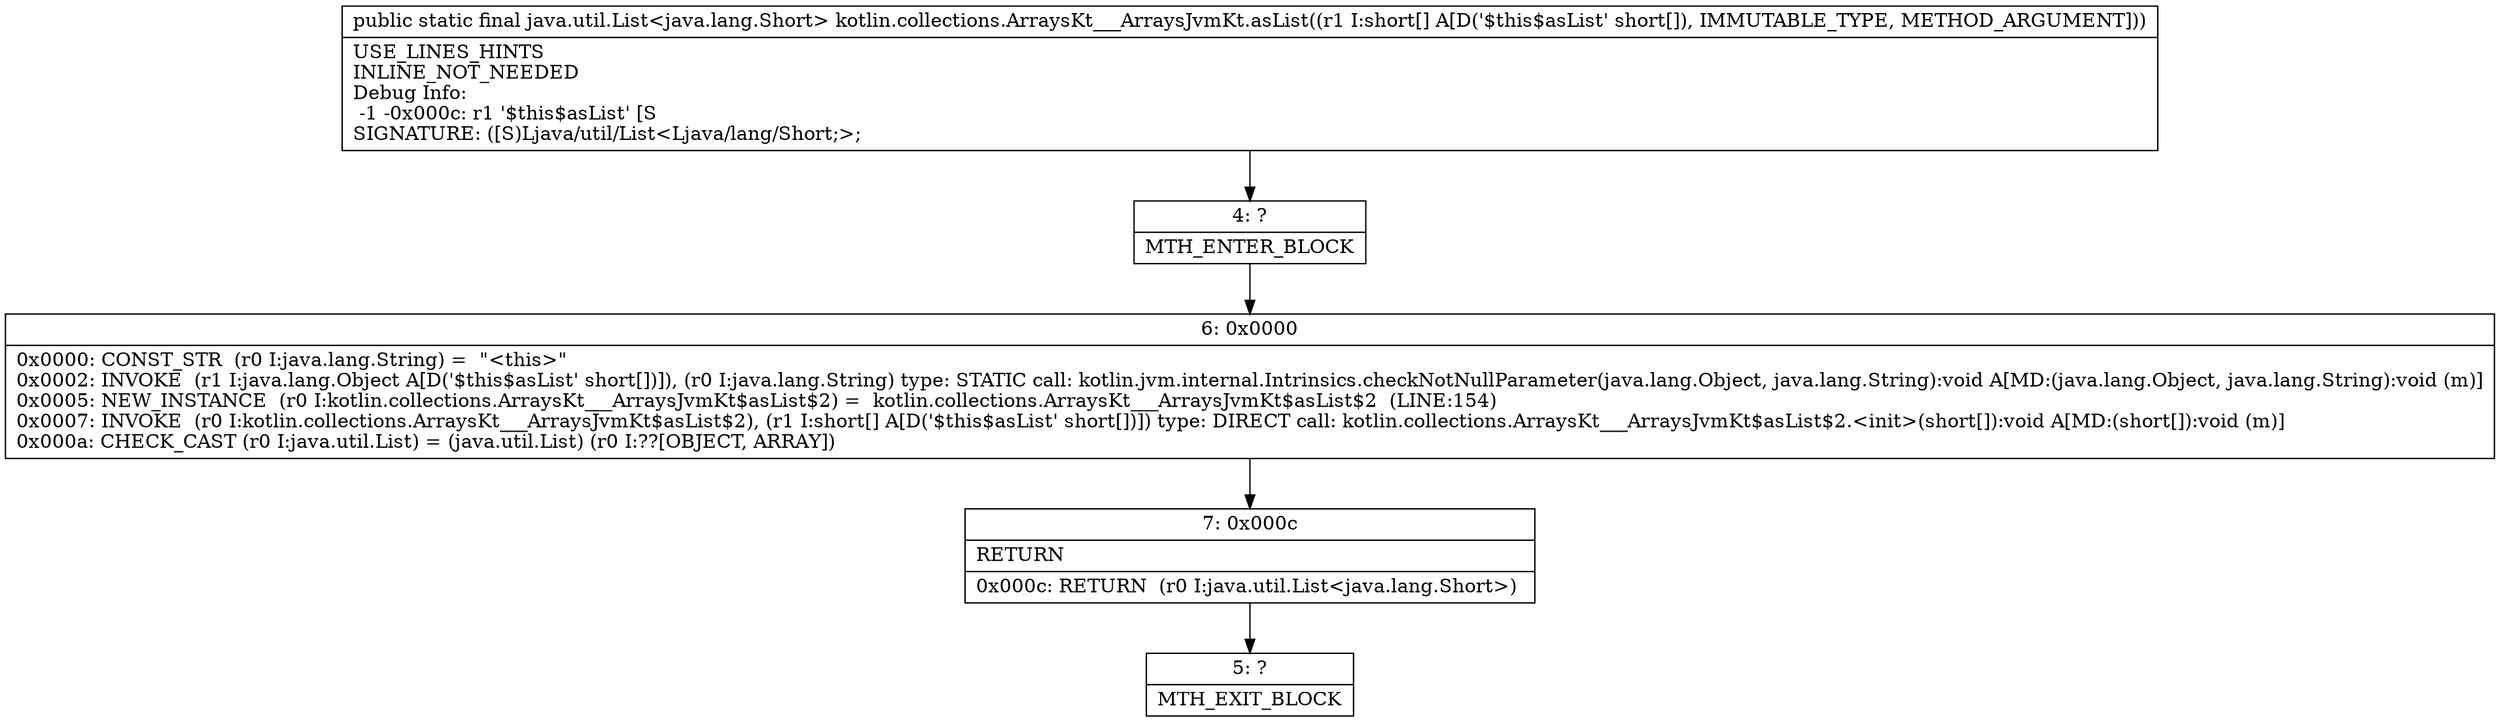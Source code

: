 digraph "CFG forkotlin.collections.ArraysKt___ArraysJvmKt.asList([S)Ljava\/util\/List;" {
Node_4 [shape=record,label="{4\:\ ?|MTH_ENTER_BLOCK\l}"];
Node_6 [shape=record,label="{6\:\ 0x0000|0x0000: CONST_STR  (r0 I:java.lang.String) =  \"\<this\>\" \l0x0002: INVOKE  (r1 I:java.lang.Object A[D('$this$asList' short[])]), (r0 I:java.lang.String) type: STATIC call: kotlin.jvm.internal.Intrinsics.checkNotNullParameter(java.lang.Object, java.lang.String):void A[MD:(java.lang.Object, java.lang.String):void (m)]\l0x0005: NEW_INSTANCE  (r0 I:kotlin.collections.ArraysKt___ArraysJvmKt$asList$2) =  kotlin.collections.ArraysKt___ArraysJvmKt$asList$2  (LINE:154)\l0x0007: INVOKE  (r0 I:kotlin.collections.ArraysKt___ArraysJvmKt$asList$2), (r1 I:short[] A[D('$this$asList' short[])]) type: DIRECT call: kotlin.collections.ArraysKt___ArraysJvmKt$asList$2.\<init\>(short[]):void A[MD:(short[]):void (m)]\l0x000a: CHECK_CAST (r0 I:java.util.List) = (java.util.List) (r0 I:??[OBJECT, ARRAY]) \l}"];
Node_7 [shape=record,label="{7\:\ 0x000c|RETURN\l|0x000c: RETURN  (r0 I:java.util.List\<java.lang.Short\>) \l}"];
Node_5 [shape=record,label="{5\:\ ?|MTH_EXIT_BLOCK\l}"];
MethodNode[shape=record,label="{public static final java.util.List\<java.lang.Short\> kotlin.collections.ArraysKt___ArraysJvmKt.asList((r1 I:short[] A[D('$this$asList' short[]), IMMUTABLE_TYPE, METHOD_ARGUMENT]))  | USE_LINES_HINTS\lINLINE_NOT_NEEDED\lDebug Info:\l  \-1 \-0x000c: r1 '$this$asList' [S\lSIGNATURE: ([S)Ljava\/util\/List\<Ljava\/lang\/Short;\>;\l}"];
MethodNode -> Node_4;Node_4 -> Node_6;
Node_6 -> Node_7;
Node_7 -> Node_5;
}

